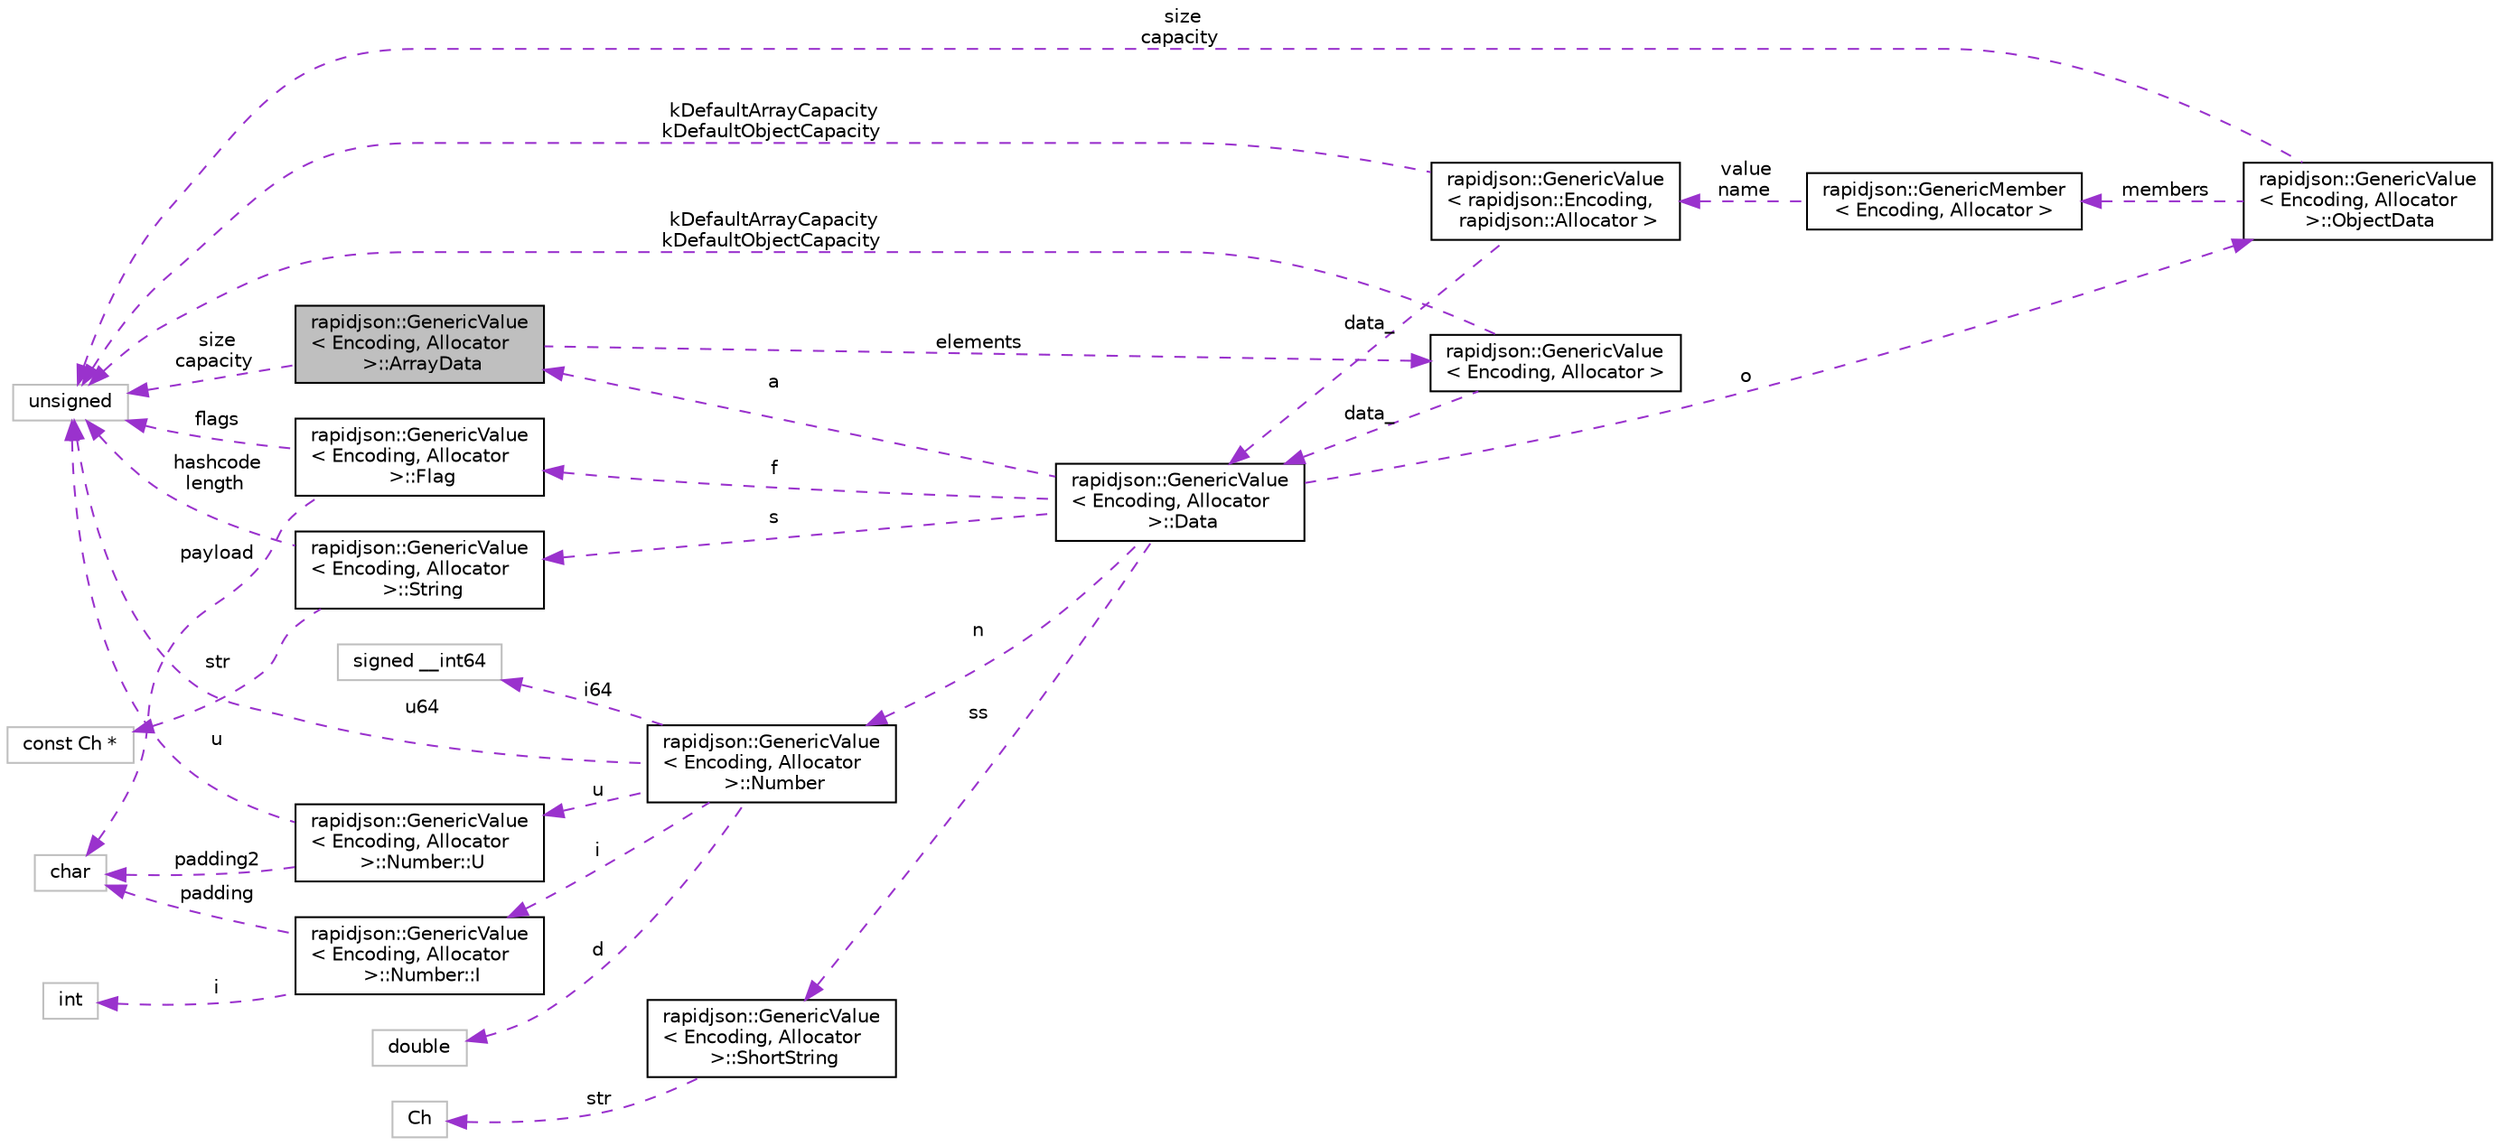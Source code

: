 digraph "rapidjson::GenericValue&lt; Encoding, Allocator &gt;::ArrayData"
{
 // INTERACTIVE_SVG=YES
 // LATEX_PDF_SIZE
  edge [fontname="Helvetica",fontsize="10",labelfontname="Helvetica",labelfontsize="10"];
  node [fontname="Helvetica",fontsize="10",shape=record];
  rankdir="LR";
  Node1 [label="rapidjson::GenericValue\l\< Encoding, Allocator\l \>::ArrayData",height=0.2,width=0.4,color="black", fillcolor="grey75", style="filled", fontcolor="black",tooltip=" "];
  Node2 -> Node1 [dir="back",color="darkorchid3",fontsize="10",style="dashed",label=" elements" ,fontname="Helvetica"];
  Node2 [label="rapidjson::GenericValue\l\< Encoding, Allocator \>",height=0.2,width=0.4,color="black", fillcolor="white", style="filled",URL="$classrapidjson_1_1_generic_value.html",tooltip="Represents a JSON value. Use Value for UTF8 encoding and default allocator."];
  Node3 -> Node2 [dir="back",color="darkorchid3",fontsize="10",style="dashed",label=" kDefaultArrayCapacity\nkDefaultObjectCapacity" ,fontname="Helvetica"];
  Node3 [label="unsigned",height=0.2,width=0.4,color="grey75", fillcolor="white", style="filled",tooltip=" "];
  Node4 -> Node2 [dir="back",color="darkorchid3",fontsize="10",style="dashed",label=" data_" ,fontname="Helvetica"];
  Node4 [label="rapidjson::GenericValue\l\< Encoding, Allocator\l \>::Data",height=0.2,width=0.4,color="black", fillcolor="white", style="filled",URL="$unionrapidjson_1_1_generic_value_1_1_data.html",tooltip=" "];
  Node5 -> Node4 [dir="back",color="darkorchid3",fontsize="10",style="dashed",label=" ss" ,fontname="Helvetica"];
  Node5 [label="rapidjson::GenericValue\l\< Encoding, Allocator\l \>::ShortString",height=0.2,width=0.4,color="black", fillcolor="white", style="filled",URL="$structrapidjson_1_1_generic_value_1_1_short_string.html",tooltip=" "];
  Node6 -> Node5 [dir="back",color="darkorchid3",fontsize="10",style="dashed",label=" str" ,fontname="Helvetica"];
  Node6 [label="Ch",height=0.2,width=0.4,color="grey75", fillcolor="white", style="filled",tooltip=" "];
  Node7 -> Node4 [dir="back",color="darkorchid3",fontsize="10",style="dashed",label=" f" ,fontname="Helvetica"];
  Node7 [label="rapidjson::GenericValue\l\< Encoding, Allocator\l \>::Flag",height=0.2,width=0.4,color="black", fillcolor="white", style="filled",URL="$structrapidjson_1_1_generic_value_1_1_flag.html",tooltip=" "];
  Node8 -> Node7 [dir="back",color="darkorchid3",fontsize="10",style="dashed",label=" payload" ,fontname="Helvetica"];
  Node8 [label="char",height=0.2,width=0.4,color="grey75", fillcolor="white", style="filled",tooltip=" "];
  Node3 -> Node7 [dir="back",color="darkorchid3",fontsize="10",style="dashed",label=" flags" ,fontname="Helvetica"];
  Node1 -> Node4 [dir="back",color="darkorchid3",fontsize="10",style="dashed",label=" a" ,fontname="Helvetica"];
  Node9 -> Node4 [dir="back",color="darkorchid3",fontsize="10",style="dashed",label=" o" ,fontname="Helvetica"];
  Node9 [label="rapidjson::GenericValue\l\< Encoding, Allocator\l \>::ObjectData",height=0.2,width=0.4,color="black", fillcolor="white", style="filled",URL="$structrapidjson_1_1_generic_value_1_1_object_data.html",tooltip=" "];
  Node10 -> Node9 [dir="back",color="darkorchid3",fontsize="10",style="dashed",label=" members" ,fontname="Helvetica"];
  Node10 [label="rapidjson::GenericMember\l\< Encoding, Allocator \>",height=0.2,width=0.4,color="black", fillcolor="white", style="filled",URL="$structrapidjson_1_1_generic_member.html",tooltip="Name-value pair in a JSON object value."];
  Node11 -> Node10 [dir="back",color="darkorchid3",fontsize="10",style="dashed",label=" value\nname" ,fontname="Helvetica"];
  Node11 [label="rapidjson::GenericValue\l\< rapidjson::Encoding,\l rapidjson::Allocator \>",height=0.2,width=0.4,color="black", fillcolor="white", style="filled",URL="$classrapidjson_1_1_generic_value.html",tooltip=" "];
  Node3 -> Node11 [dir="back",color="darkorchid3",fontsize="10",style="dashed",label=" kDefaultArrayCapacity\nkDefaultObjectCapacity" ,fontname="Helvetica"];
  Node4 -> Node11 [dir="back",color="darkorchid3",fontsize="10",style="dashed",label=" data_" ,fontname="Helvetica"];
  Node3 -> Node9 [dir="back",color="darkorchid3",fontsize="10",style="dashed",label=" size\ncapacity" ,fontname="Helvetica"];
  Node12 -> Node4 [dir="back",color="darkorchid3",fontsize="10",style="dashed",label=" n" ,fontname="Helvetica"];
  Node12 [label="rapidjson::GenericValue\l\< Encoding, Allocator\l \>::Number",height=0.2,width=0.4,color="black", fillcolor="white", style="filled",URL="$unionrapidjson_1_1_generic_value_1_1_number.html",tooltip=" "];
  Node13 -> Node12 [dir="back",color="darkorchid3",fontsize="10",style="dashed",label=" d" ,fontname="Helvetica"];
  Node13 [label="double",height=0.2,width=0.4,color="grey75", fillcolor="white", style="filled",tooltip=" "];
  Node14 -> Node12 [dir="back",color="darkorchid3",fontsize="10",style="dashed",label=" i" ,fontname="Helvetica"];
  Node14 [label="rapidjson::GenericValue\l\< Encoding, Allocator\l \>::Number::I",height=0.2,width=0.4,color="black", fillcolor="white", style="filled",URL="$structrapidjson_1_1_generic_value_1_1_number_1_1_i.html",tooltip=" "];
  Node8 -> Node14 [dir="back",color="darkorchid3",fontsize="10",style="dashed",label=" padding" ,fontname="Helvetica"];
  Node15 -> Node14 [dir="back",color="darkorchid3",fontsize="10",style="dashed",label=" i" ,fontname="Helvetica"];
  Node15 [label="int",height=0.2,width=0.4,color="grey75", fillcolor="white", style="filled",tooltip=" "];
  Node16 -> Node12 [dir="back",color="darkorchid3",fontsize="10",style="dashed",label=" i64" ,fontname="Helvetica"];
  Node16 [label="signed __int64",height=0.2,width=0.4,color="grey75", fillcolor="white", style="filled",tooltip=" "];
  Node3 -> Node12 [dir="back",color="darkorchid3",fontsize="10",style="dashed",label=" u64" ,fontname="Helvetica"];
  Node17 -> Node12 [dir="back",color="darkorchid3",fontsize="10",style="dashed",label=" u" ,fontname="Helvetica"];
  Node17 [label="rapidjson::GenericValue\l\< Encoding, Allocator\l \>::Number::U",height=0.2,width=0.4,color="black", fillcolor="white", style="filled",URL="$structrapidjson_1_1_generic_value_1_1_number_1_1_u.html",tooltip=" "];
  Node8 -> Node17 [dir="back",color="darkorchid3",fontsize="10",style="dashed",label=" padding2" ,fontname="Helvetica"];
  Node3 -> Node17 [dir="back",color="darkorchid3",fontsize="10",style="dashed",label=" u" ,fontname="Helvetica"];
  Node18 -> Node4 [dir="back",color="darkorchid3",fontsize="10",style="dashed",label=" s" ,fontname="Helvetica"];
  Node18 [label="rapidjson::GenericValue\l\< Encoding, Allocator\l \>::String",height=0.2,width=0.4,color="black", fillcolor="white", style="filled",URL="$structrapidjson_1_1_generic_value_1_1_string.html",tooltip=" "];
  Node19 -> Node18 [dir="back",color="darkorchid3",fontsize="10",style="dashed",label=" str" ,fontname="Helvetica"];
  Node19 [label="const Ch *",height=0.2,width=0.4,color="grey75", fillcolor="white", style="filled",tooltip=" "];
  Node3 -> Node18 [dir="back",color="darkorchid3",fontsize="10",style="dashed",label=" hashcode\nlength" ,fontname="Helvetica"];
  Node3 -> Node1 [dir="back",color="darkorchid3",fontsize="10",style="dashed",label=" size\ncapacity" ,fontname="Helvetica"];
}
